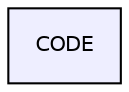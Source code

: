 digraph "CODE" {
  compound=true
  node [ fontsize="10", fontname="Helvetica"];
  edge [ labelfontsize="10", labelfontname="Helvetica"];
  dir_0c717964e906cb3c8d6ecb94b7a6ffc2 [shape=box, label="CODE", style="filled", fillcolor="#eeeeff", pencolor="black", URL="dir_0c717964e906cb3c8d6ecb94b7a6ffc2.html"];
}
